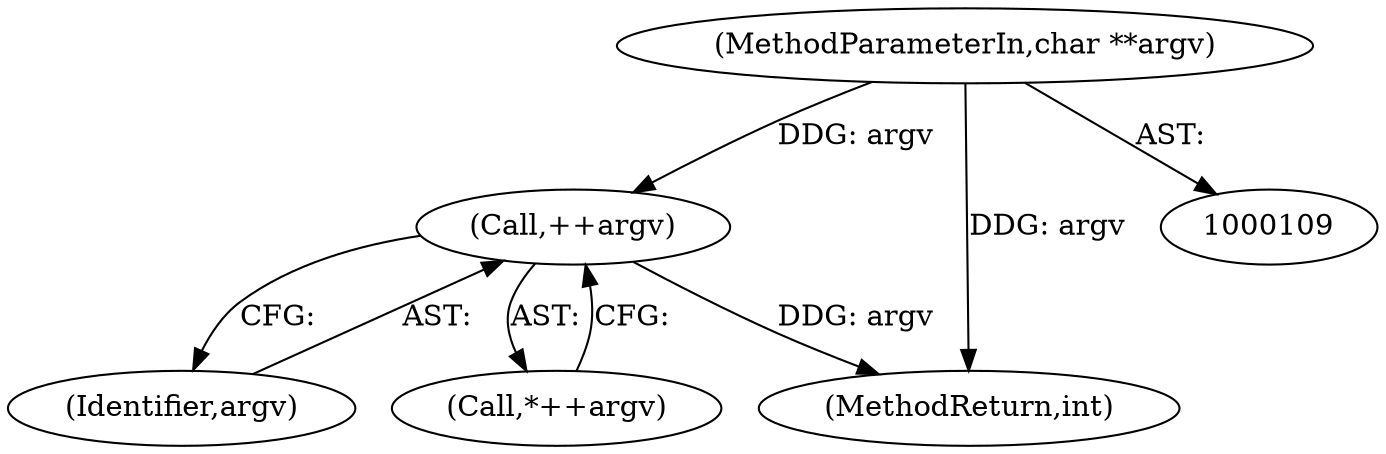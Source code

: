 digraph "0_Android_9d4853418ab2f754c2b63e091c29c5529b8b86ca_154@pointer" {
"1000111" [label="(MethodParameterIn,char **argv)"];
"1000135" [label="(Call,++argv)"];
"1000136" [label="(Identifier,argv)"];
"1000111" [label="(MethodParameterIn,char **argv)"];
"1000134" [label="(Call,*++argv)"];
"1000135" [label="(Call,++argv)"];
"1000688" [label="(MethodReturn,int)"];
"1000111" -> "1000109"  [label="AST: "];
"1000111" -> "1000688"  [label="DDG: argv"];
"1000111" -> "1000135"  [label="DDG: argv"];
"1000135" -> "1000134"  [label="AST: "];
"1000135" -> "1000136"  [label="CFG: "];
"1000136" -> "1000135"  [label="AST: "];
"1000134" -> "1000135"  [label="CFG: "];
"1000135" -> "1000688"  [label="DDG: argv"];
}
